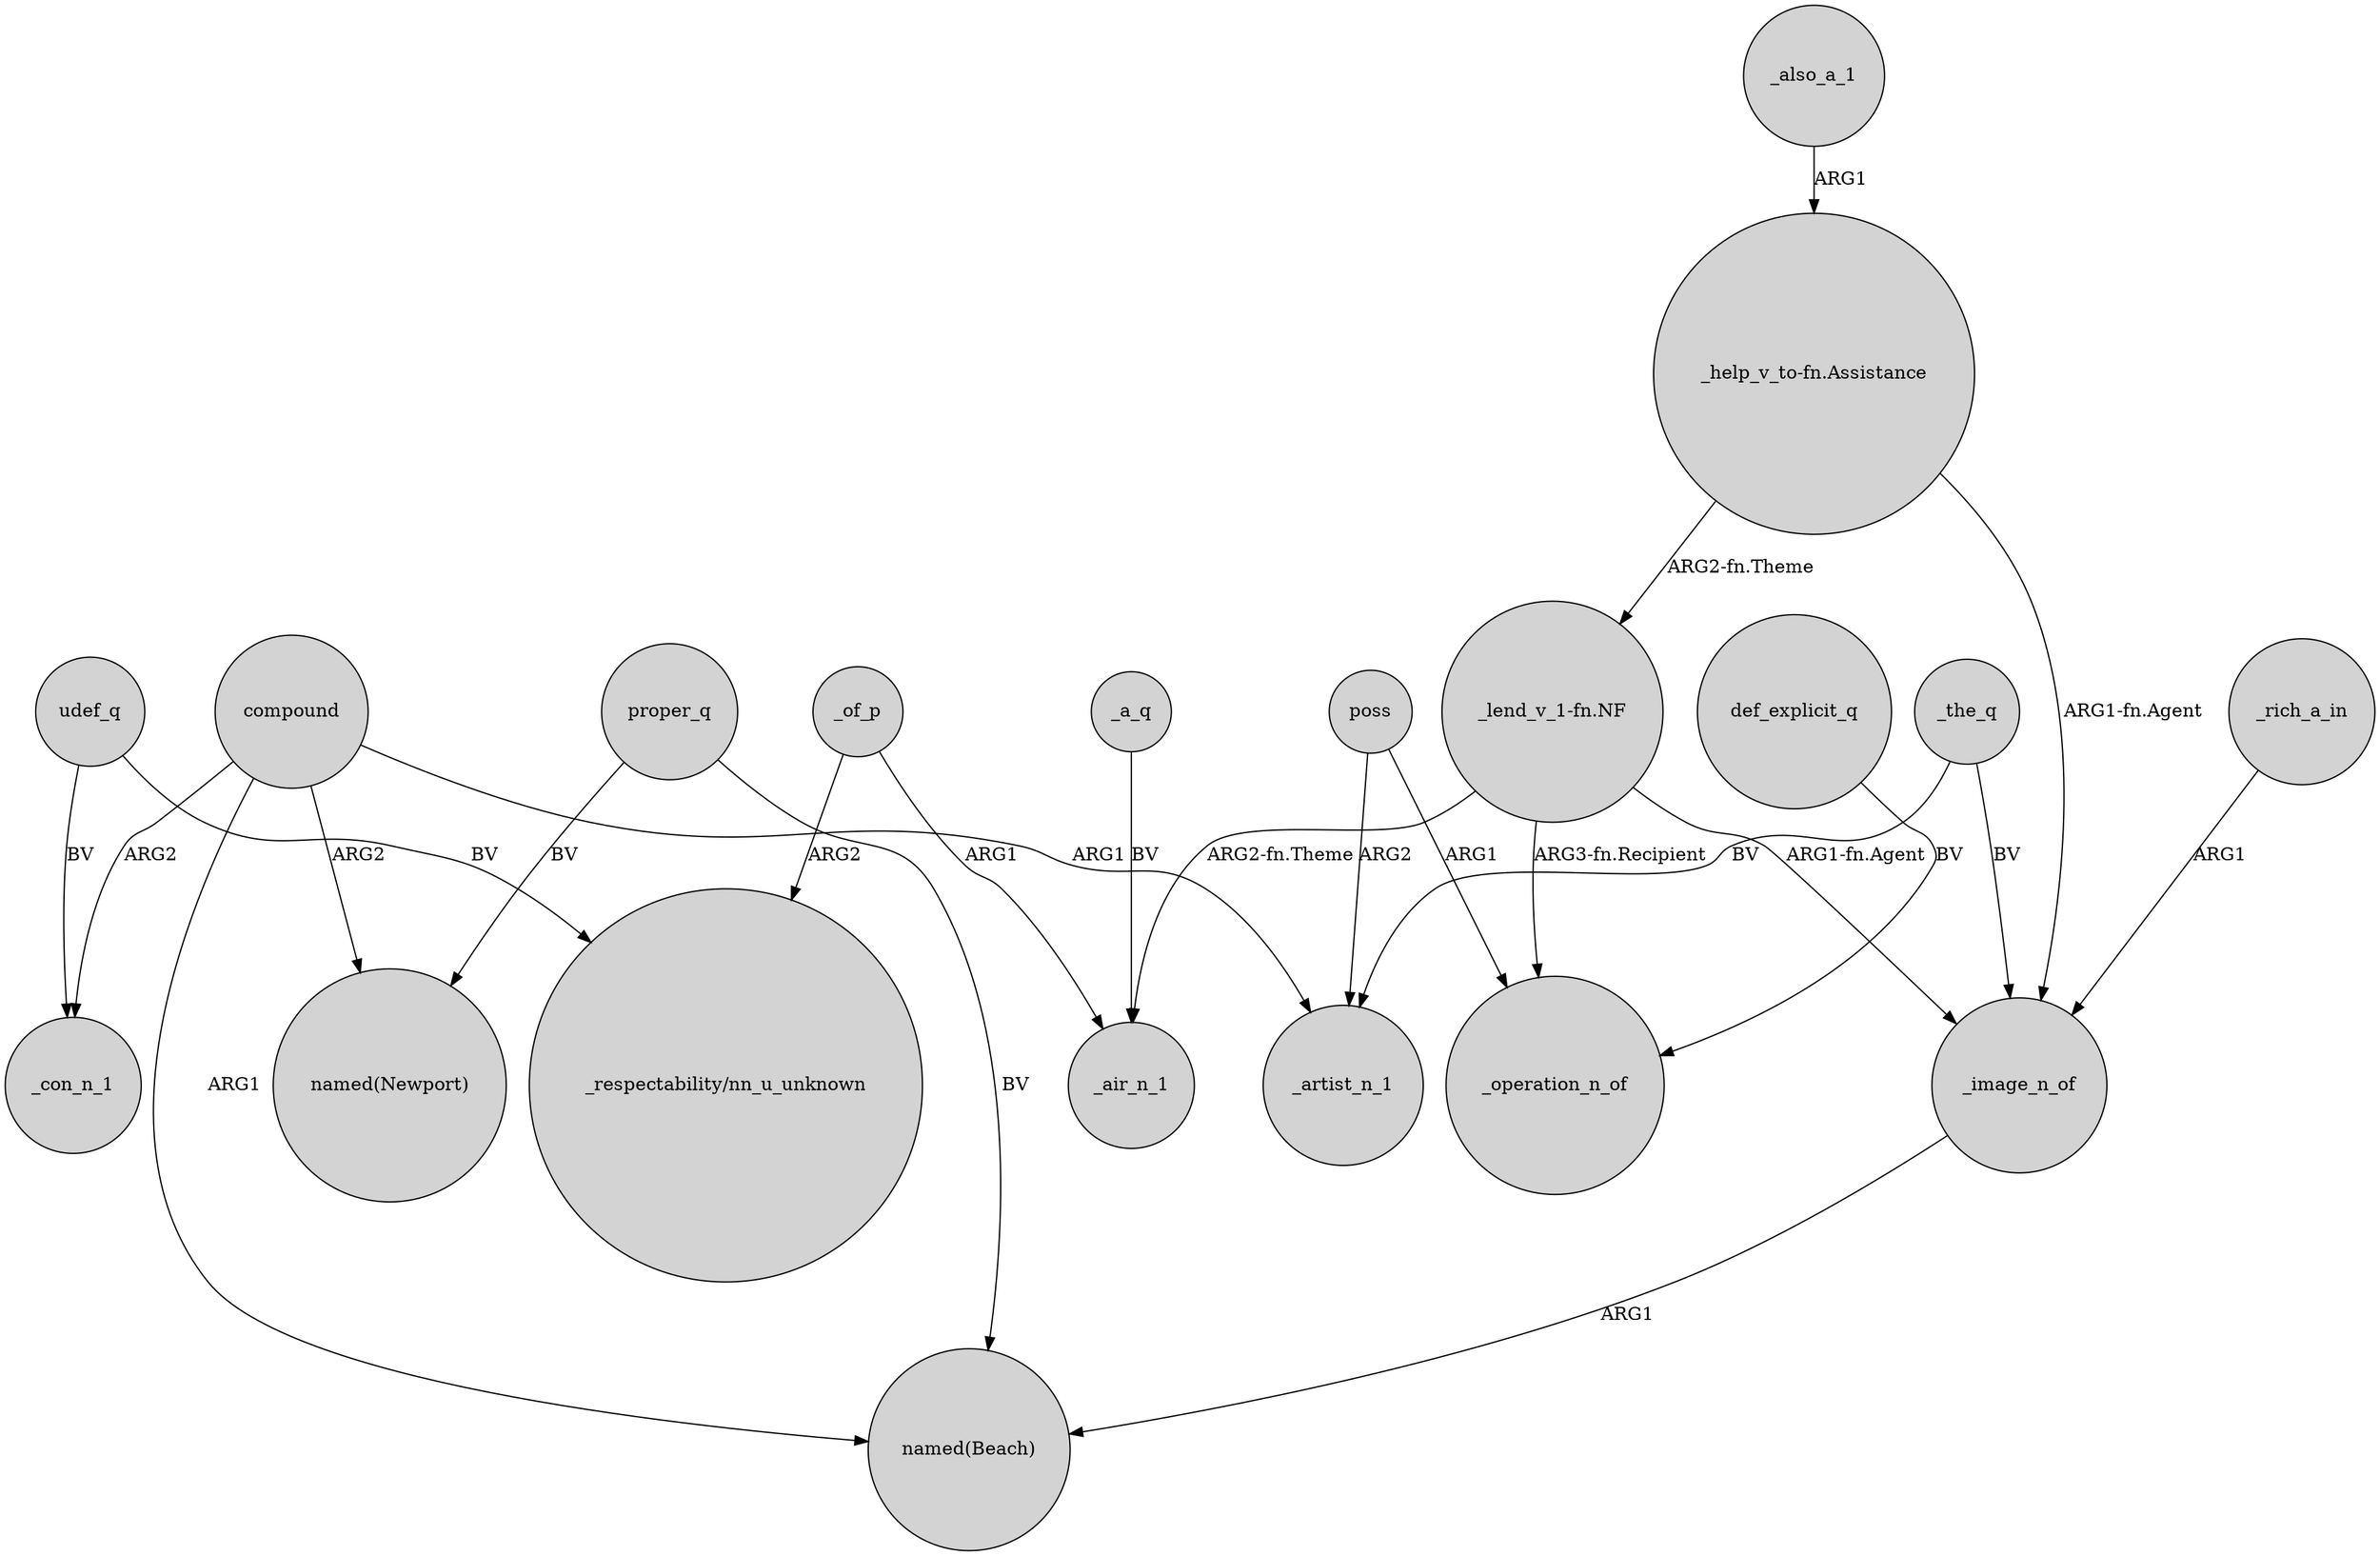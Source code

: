 digraph {
	node [shape=circle style=filled]
	_of_p -> _air_n_1 [label=ARG1]
	"_lend_v_1-fn.NF" -> _operation_n_of [label="ARG3-fn.Recipient"]
	compound -> _con_n_1 [label=ARG2]
	_rich_a_in -> _image_n_of [label=ARG1]
	proper_q -> "named(Newport)" [label=BV]
	poss -> _operation_n_of [label=ARG1]
	"_lend_v_1-fn.NF" -> _image_n_of [label="ARG1-fn.Agent"]
	compound -> "named(Beach)" [label=ARG1]
	_image_n_of -> "named(Beach)" [label=ARG1]
	proper_q -> "named(Beach)" [label=BV]
	_also_a_1 -> "_help_v_to-fn.Assistance" [label=ARG1]
	"_help_v_to-fn.Assistance" -> "_lend_v_1-fn.NF" [label="ARG2-fn.Theme"]
	_the_q -> _image_n_of [label=BV]
	_the_q -> _artist_n_1 [label=BV]
	_a_q -> _air_n_1 [label=BV]
	def_explicit_q -> _operation_n_of [label=BV]
	compound -> _artist_n_1 [label=ARG1]
	udef_q -> _con_n_1 [label=BV]
	udef_q -> "_respectability/nn_u_unknown" [label=BV]
	compound -> "named(Newport)" [label=ARG2]
	_of_p -> "_respectability/nn_u_unknown" [label=ARG2]
	"_help_v_to-fn.Assistance" -> _image_n_of [label="ARG1-fn.Agent"]
	"_lend_v_1-fn.NF" -> _air_n_1 [label="ARG2-fn.Theme"]
	poss -> _artist_n_1 [label=ARG2]
}
